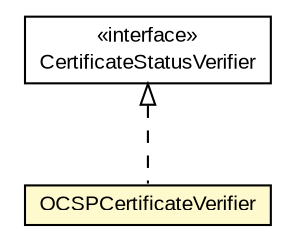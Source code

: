 #!/usr/local/bin/dot
#
# Class diagram 
# Generated by UMLGraph version R5_6-24-gf6e263 (http://www.umlgraph.org/)
#

digraph G {
	edge [fontname="arial",fontsize=10,labelfontname="arial",labelfontsize=10];
	node [fontname="arial",fontsize=10,shape=plaintext];
	nodesep=0.25;
	ranksep=0.5;
	// eu.europa.esig.dss.validation.OCSPCertificateVerifier
	c447544 [label=<<table title="eu.europa.esig.dss.validation.OCSPCertificateVerifier" border="0" cellborder="1" cellspacing="0" cellpadding="2" port="p" bgcolor="lemonChiffon" href="./OCSPCertificateVerifier.html">
		<tr><td><table border="0" cellspacing="0" cellpadding="1">
<tr><td align="center" balign="center"> OCSPCertificateVerifier </td></tr>
		</table></td></tr>
		</table>>, URL="./OCSPCertificateVerifier.html", fontname="arial", fontcolor="black", fontsize=10.0];
	// eu.europa.esig.dss.validation.CertificateStatusVerifier
	c447563 [label=<<table title="eu.europa.esig.dss.validation.CertificateStatusVerifier" border="0" cellborder="1" cellspacing="0" cellpadding="2" port="p" href="./CertificateStatusVerifier.html">
		<tr><td><table border="0" cellspacing="0" cellpadding="1">
<tr><td align="center" balign="center"> &#171;interface&#187; </td></tr>
<tr><td align="center" balign="center"> CertificateStatusVerifier </td></tr>
		</table></td></tr>
		</table>>, URL="./CertificateStatusVerifier.html", fontname="arial", fontcolor="black", fontsize=10.0];
	//eu.europa.esig.dss.validation.OCSPCertificateVerifier implements eu.europa.esig.dss.validation.CertificateStatusVerifier
	c447563:p -> c447544:p [dir=back,arrowtail=empty,style=dashed];
}

